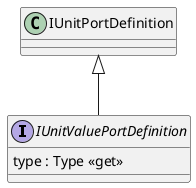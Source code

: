 @startuml
interface IUnitValuePortDefinition {
    type : Type <<get>>
}
IUnitPortDefinition <|-- IUnitValuePortDefinition
@enduml
